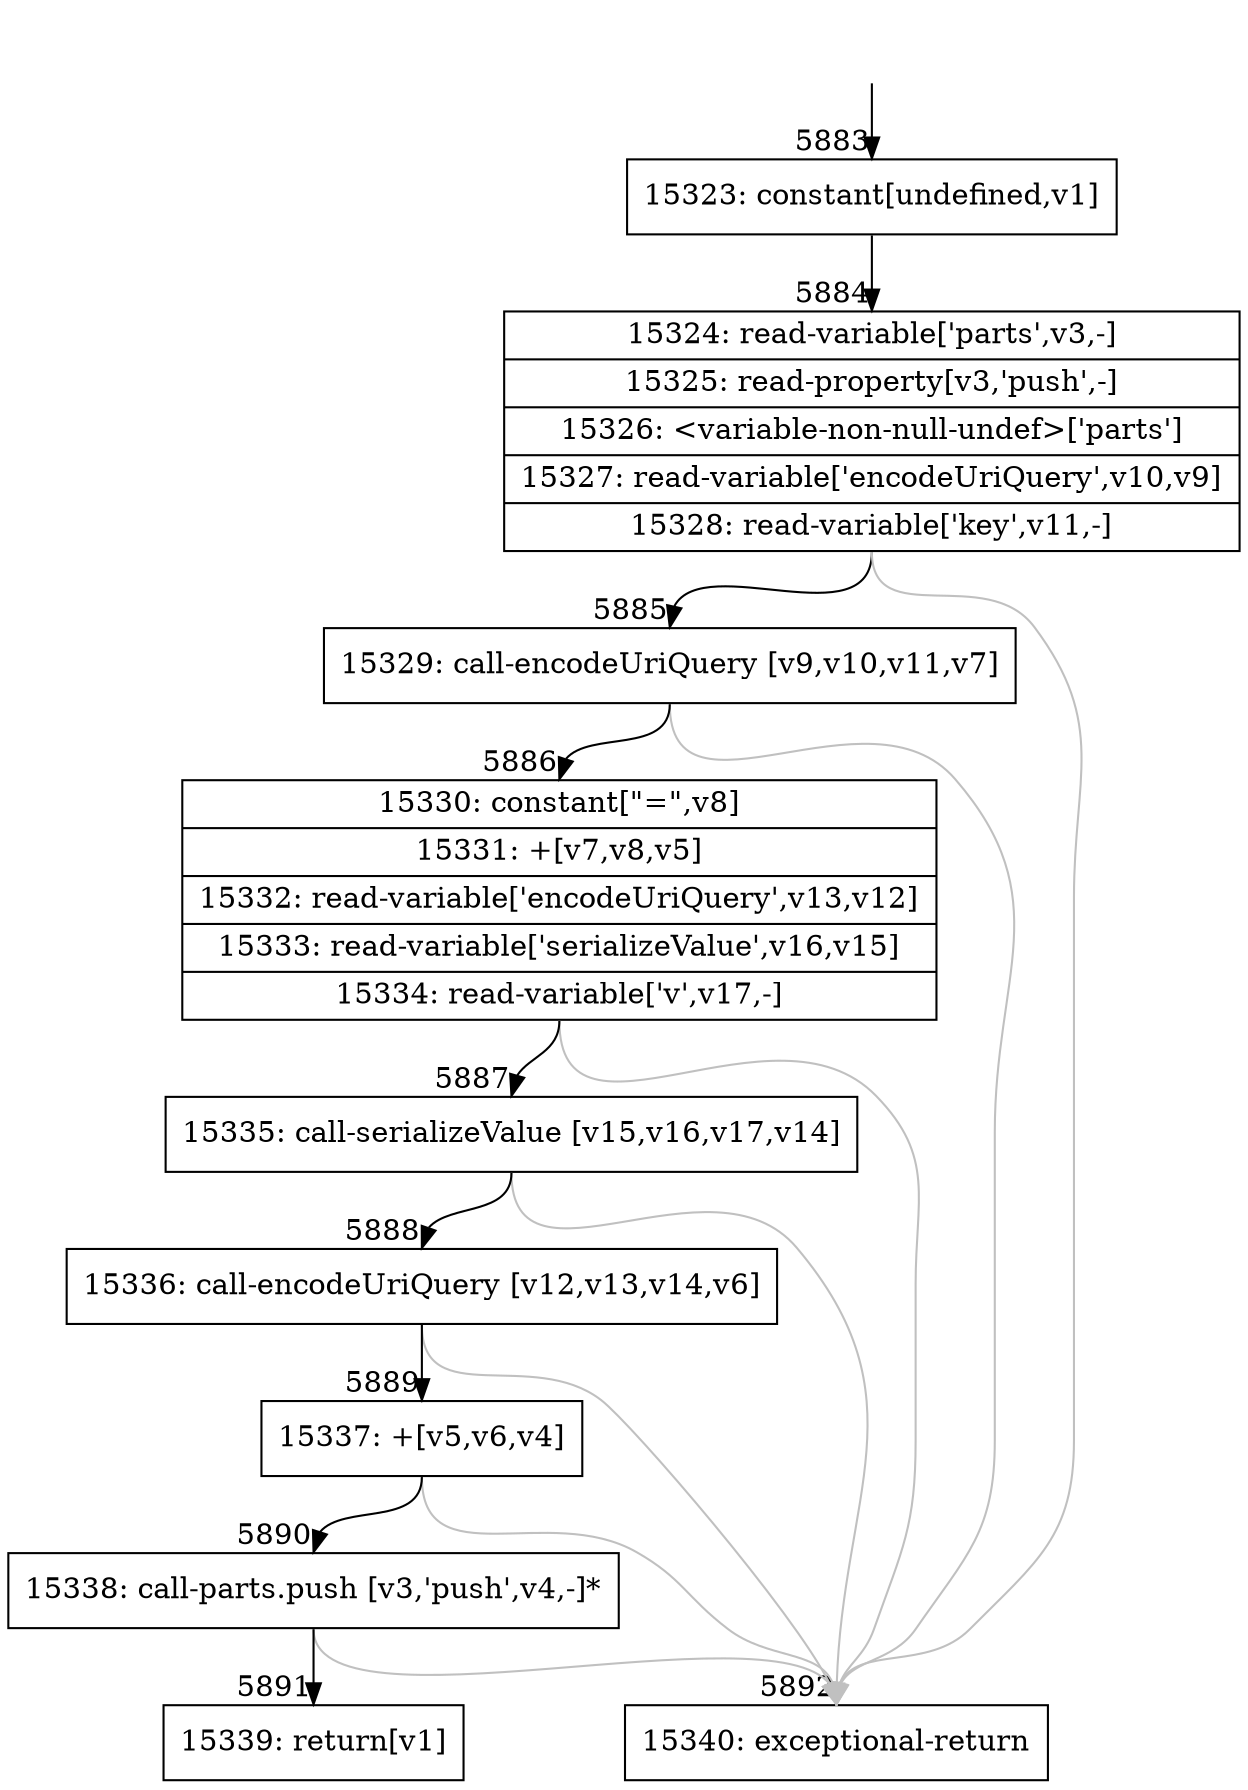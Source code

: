 digraph {
rankdir="TD"
BB_entry438[shape=none,label=""];
BB_entry438 -> BB5883 [tailport=s, headport=n, headlabel="    5883"]
BB5883 [shape=record label="{15323: constant[undefined,v1]}" ] 
BB5883 -> BB5884 [tailport=s, headport=n, headlabel="      5884"]
BB5884 [shape=record label="{15324: read-variable['parts',v3,-]|15325: read-property[v3,'push',-]|15326: \<variable-non-null-undef\>['parts']|15327: read-variable['encodeUriQuery',v10,v9]|15328: read-variable['key',v11,-]}" ] 
BB5884 -> BB5885 [tailport=s, headport=n, headlabel="      5885"]
BB5884 -> BB5892 [tailport=s, headport=n, color=gray, headlabel="      5892"]
BB5885 [shape=record label="{15329: call-encodeUriQuery [v9,v10,v11,v7]}" ] 
BB5885 -> BB5886 [tailport=s, headport=n, headlabel="      5886"]
BB5885 -> BB5892 [tailport=s, headport=n, color=gray]
BB5886 [shape=record label="{15330: constant[\"=\",v8]|15331: +[v7,v8,v5]|15332: read-variable['encodeUriQuery',v13,v12]|15333: read-variable['serializeValue',v16,v15]|15334: read-variable['v',v17,-]}" ] 
BB5886 -> BB5887 [tailport=s, headport=n, headlabel="      5887"]
BB5886 -> BB5892 [tailport=s, headport=n, color=gray]
BB5887 [shape=record label="{15335: call-serializeValue [v15,v16,v17,v14]}" ] 
BB5887 -> BB5888 [tailport=s, headport=n, headlabel="      5888"]
BB5887 -> BB5892 [tailport=s, headport=n, color=gray]
BB5888 [shape=record label="{15336: call-encodeUriQuery [v12,v13,v14,v6]}" ] 
BB5888 -> BB5889 [tailport=s, headport=n, headlabel="      5889"]
BB5888 -> BB5892 [tailport=s, headport=n, color=gray]
BB5889 [shape=record label="{15337: +[v5,v6,v4]}" ] 
BB5889 -> BB5890 [tailport=s, headport=n, headlabel="      5890"]
BB5889 -> BB5892 [tailport=s, headport=n, color=gray]
BB5890 [shape=record label="{15338: call-parts.push [v3,'push',v4,-]*}" ] 
BB5890 -> BB5891 [tailport=s, headport=n, headlabel="      5891"]
BB5890 -> BB5892 [tailport=s, headport=n, color=gray]
BB5891 [shape=record label="{15339: return[v1]}" ] 
BB5892 [shape=record label="{15340: exceptional-return}" ] 
//#$~ 9158
}
